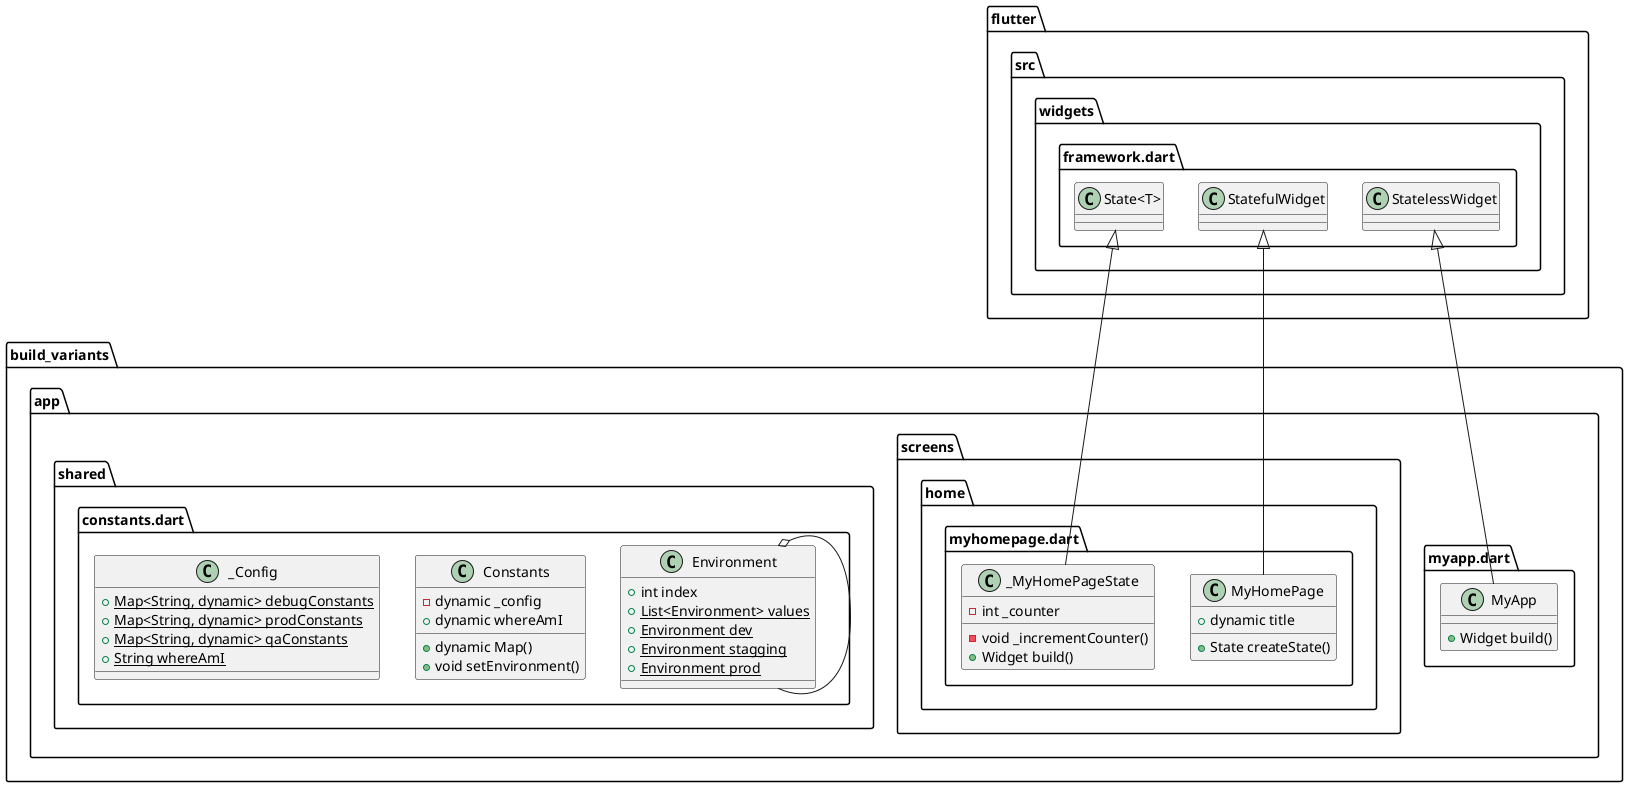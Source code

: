 @startuml
set namespaceSeparator ::

class "build_variants::app::myapp.dart::MyApp" {
  +Widget build()
}

"flutter::src::widgets::framework.dart::StatelessWidget" <|-- "build_variants::app::myapp.dart::MyApp"

class "build_variants::app::screens::home::myhomepage.dart::MyHomePage" {
  +dynamic title
  +State createState()
}

"flutter::src::widgets::framework.dart::StatefulWidget" <|-- "build_variants::app::screens::home::myhomepage.dart::MyHomePage"

class "build_variants::app::screens::home::myhomepage.dart::_MyHomePageState" {
  -int _counter
  -void _incrementCounter()
  +Widget build()
}

"flutter::src::widgets::framework.dart::State<T>" <|-- "build_variants::app::screens::home::myhomepage.dart::_MyHomePageState"

class "build_variants::app::shared::constants.dart::Environment" {
  +int index
  {static} +List<Environment> values
  {static} +Environment dev
  {static} +Environment stagging
  {static} +Environment prod
}

"build_variants::app::shared::constants.dart::Environment" o-- "build_variants::app::shared::constants.dart::Environment"

class "build_variants::app::shared::constants.dart::Constants" {
  -dynamic _config
  +dynamic whereAmI
  +dynamic Map()
  +void setEnvironment()
}

class "build_variants::app::shared::constants.dart::_Config" {
  {static} +Map<String, dynamic> debugConstants
  {static} +Map<String, dynamic> prodConstants
  {static} +Map<String, dynamic> qaConstants
  {static} +String whereAmI
}


@enduml